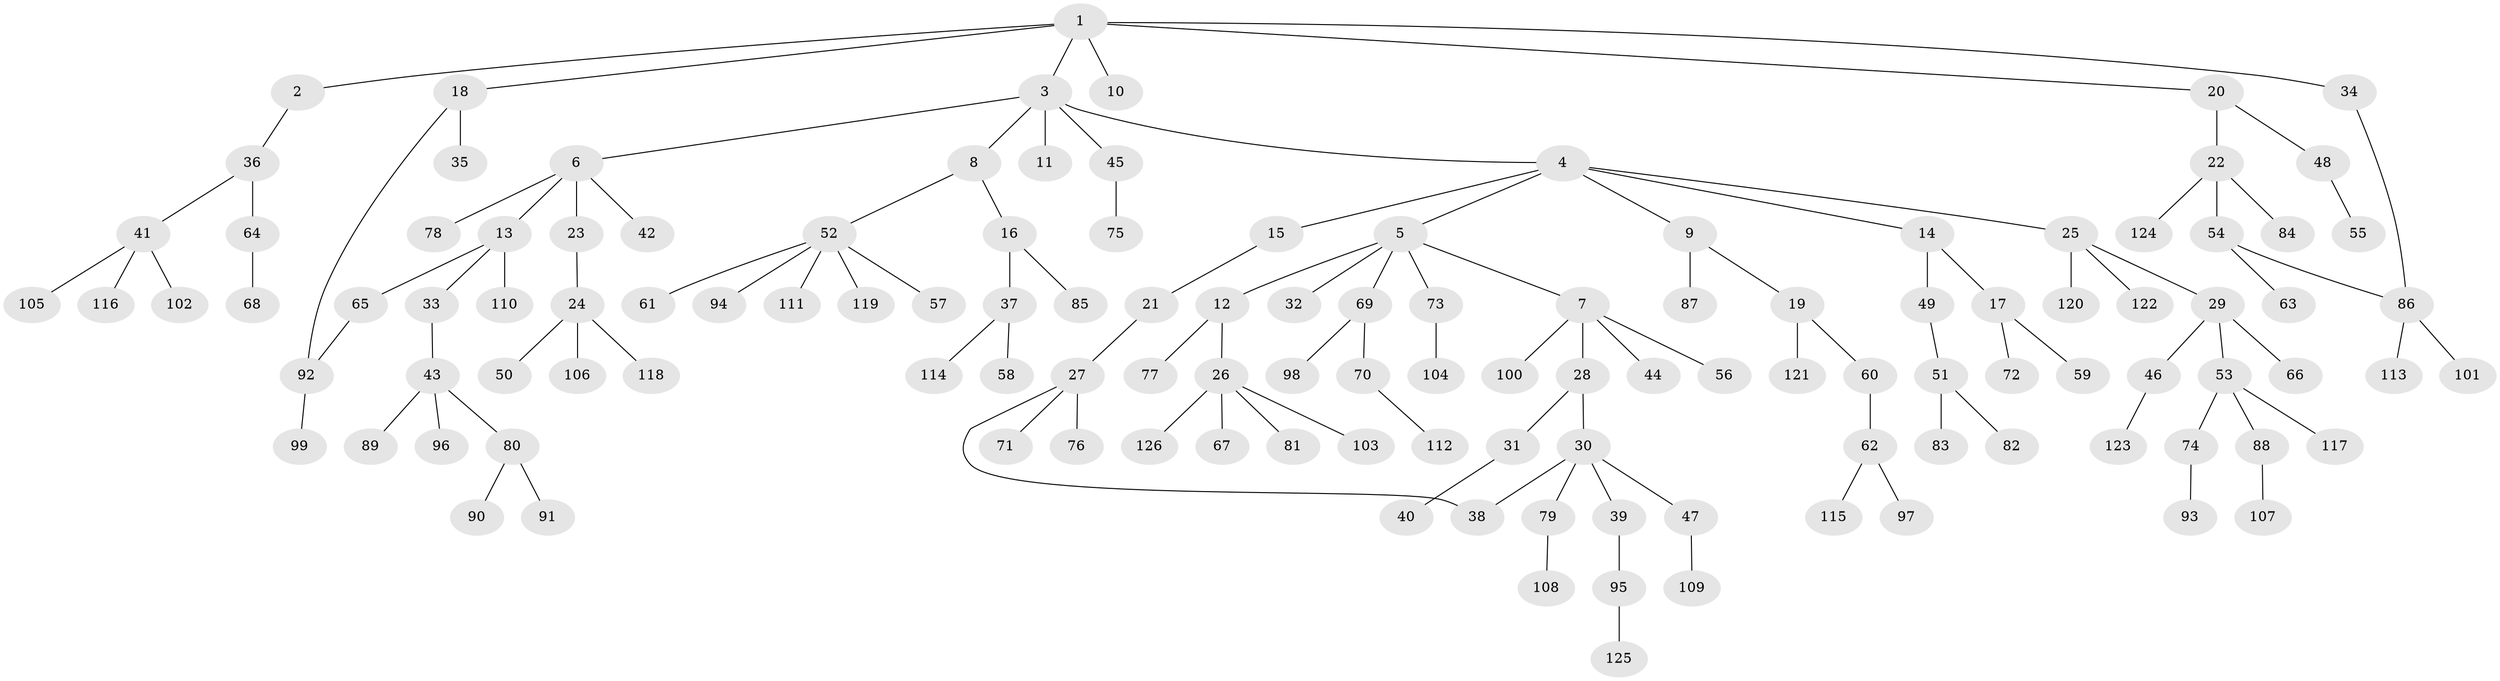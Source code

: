// coarse degree distribution, {15: 0.02, 9: 0.02, 3: 0.14, 2: 0.08, 1: 0.68, 4: 0.02, 6: 0.02, 5: 0.02}
// Generated by graph-tools (version 1.1) at 2025/16/03/04/25 18:16:53]
// undirected, 126 vertices, 128 edges
graph export_dot {
graph [start="1"]
  node [color=gray90,style=filled];
  1;
  2;
  3;
  4;
  5;
  6;
  7;
  8;
  9;
  10;
  11;
  12;
  13;
  14;
  15;
  16;
  17;
  18;
  19;
  20;
  21;
  22;
  23;
  24;
  25;
  26;
  27;
  28;
  29;
  30;
  31;
  32;
  33;
  34;
  35;
  36;
  37;
  38;
  39;
  40;
  41;
  42;
  43;
  44;
  45;
  46;
  47;
  48;
  49;
  50;
  51;
  52;
  53;
  54;
  55;
  56;
  57;
  58;
  59;
  60;
  61;
  62;
  63;
  64;
  65;
  66;
  67;
  68;
  69;
  70;
  71;
  72;
  73;
  74;
  75;
  76;
  77;
  78;
  79;
  80;
  81;
  82;
  83;
  84;
  85;
  86;
  87;
  88;
  89;
  90;
  91;
  92;
  93;
  94;
  95;
  96;
  97;
  98;
  99;
  100;
  101;
  102;
  103;
  104;
  105;
  106;
  107;
  108;
  109;
  110;
  111;
  112;
  113;
  114;
  115;
  116;
  117;
  118;
  119;
  120;
  121;
  122;
  123;
  124;
  125;
  126;
  1 -- 2;
  1 -- 3;
  1 -- 10;
  1 -- 18;
  1 -- 20;
  1 -- 34;
  2 -- 36;
  3 -- 4;
  3 -- 6;
  3 -- 8;
  3 -- 11;
  3 -- 45;
  4 -- 5;
  4 -- 9;
  4 -- 14;
  4 -- 15;
  4 -- 25;
  5 -- 7;
  5 -- 12;
  5 -- 32;
  5 -- 69;
  5 -- 73;
  6 -- 13;
  6 -- 23;
  6 -- 42;
  6 -- 78;
  7 -- 28;
  7 -- 44;
  7 -- 56;
  7 -- 100;
  8 -- 16;
  8 -- 52;
  9 -- 19;
  9 -- 87;
  12 -- 26;
  12 -- 77;
  13 -- 33;
  13 -- 65;
  13 -- 110;
  14 -- 17;
  14 -- 49;
  15 -- 21;
  16 -- 37;
  16 -- 85;
  17 -- 59;
  17 -- 72;
  18 -- 35;
  18 -- 92;
  19 -- 60;
  19 -- 121;
  20 -- 22;
  20 -- 48;
  21 -- 27;
  22 -- 54;
  22 -- 84;
  22 -- 124;
  23 -- 24;
  24 -- 50;
  24 -- 106;
  24 -- 118;
  25 -- 29;
  25 -- 120;
  25 -- 122;
  26 -- 67;
  26 -- 81;
  26 -- 103;
  26 -- 126;
  27 -- 38;
  27 -- 71;
  27 -- 76;
  28 -- 30;
  28 -- 31;
  29 -- 46;
  29 -- 53;
  29 -- 66;
  30 -- 39;
  30 -- 47;
  30 -- 79;
  30 -- 38;
  31 -- 40;
  33 -- 43;
  34 -- 86;
  36 -- 41;
  36 -- 64;
  37 -- 58;
  37 -- 114;
  39 -- 95;
  41 -- 102;
  41 -- 105;
  41 -- 116;
  43 -- 80;
  43 -- 89;
  43 -- 96;
  45 -- 75;
  46 -- 123;
  47 -- 109;
  48 -- 55;
  49 -- 51;
  51 -- 82;
  51 -- 83;
  52 -- 57;
  52 -- 61;
  52 -- 94;
  52 -- 111;
  52 -- 119;
  53 -- 74;
  53 -- 88;
  53 -- 117;
  54 -- 63;
  54 -- 86;
  60 -- 62;
  62 -- 97;
  62 -- 115;
  64 -- 68;
  65 -- 92;
  69 -- 70;
  69 -- 98;
  70 -- 112;
  73 -- 104;
  74 -- 93;
  79 -- 108;
  80 -- 90;
  80 -- 91;
  86 -- 101;
  86 -- 113;
  88 -- 107;
  92 -- 99;
  95 -- 125;
}
